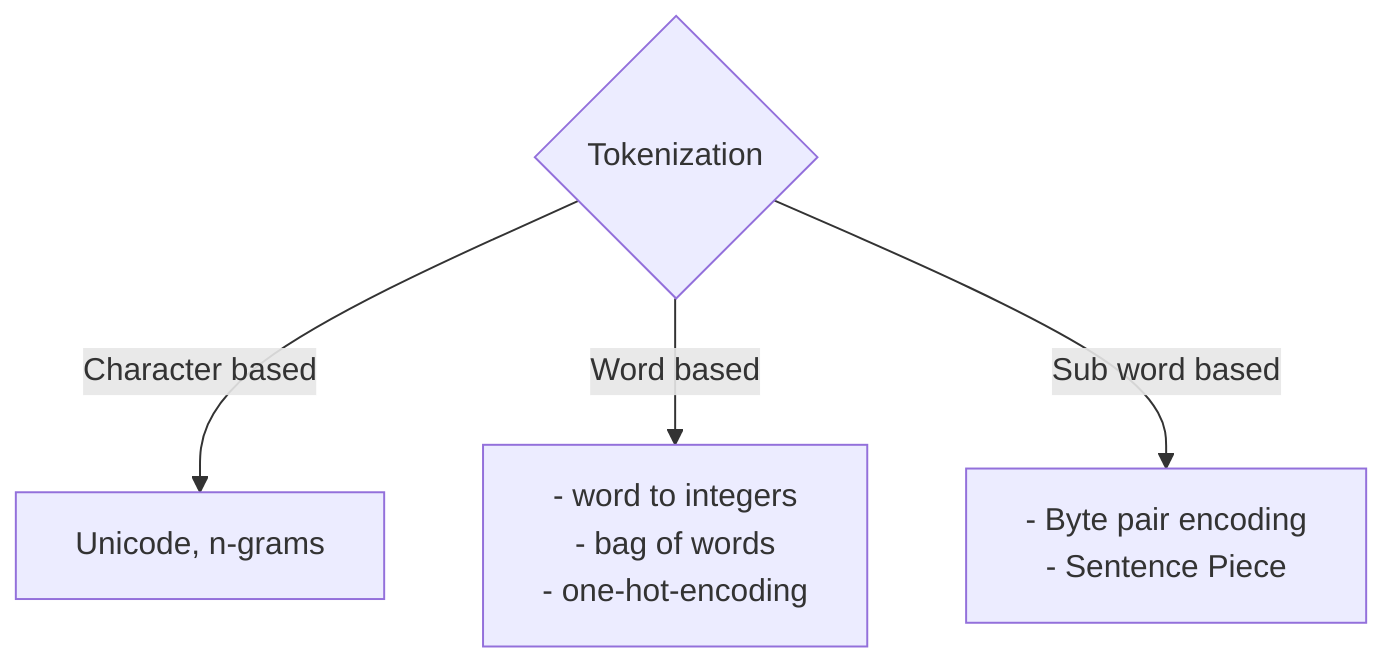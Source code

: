 flowchart TD
    T{Tokenization}
    T -->|Character based| C[Unicode, n-grams]
    T -->|Word based| W 
    W["
    - word to integers
    - bag of words 
    - one-hot-encoding"]
    T -->|Sub word based| SW 
    SW["- Byte pair encoding
    - Sentence Piece"]